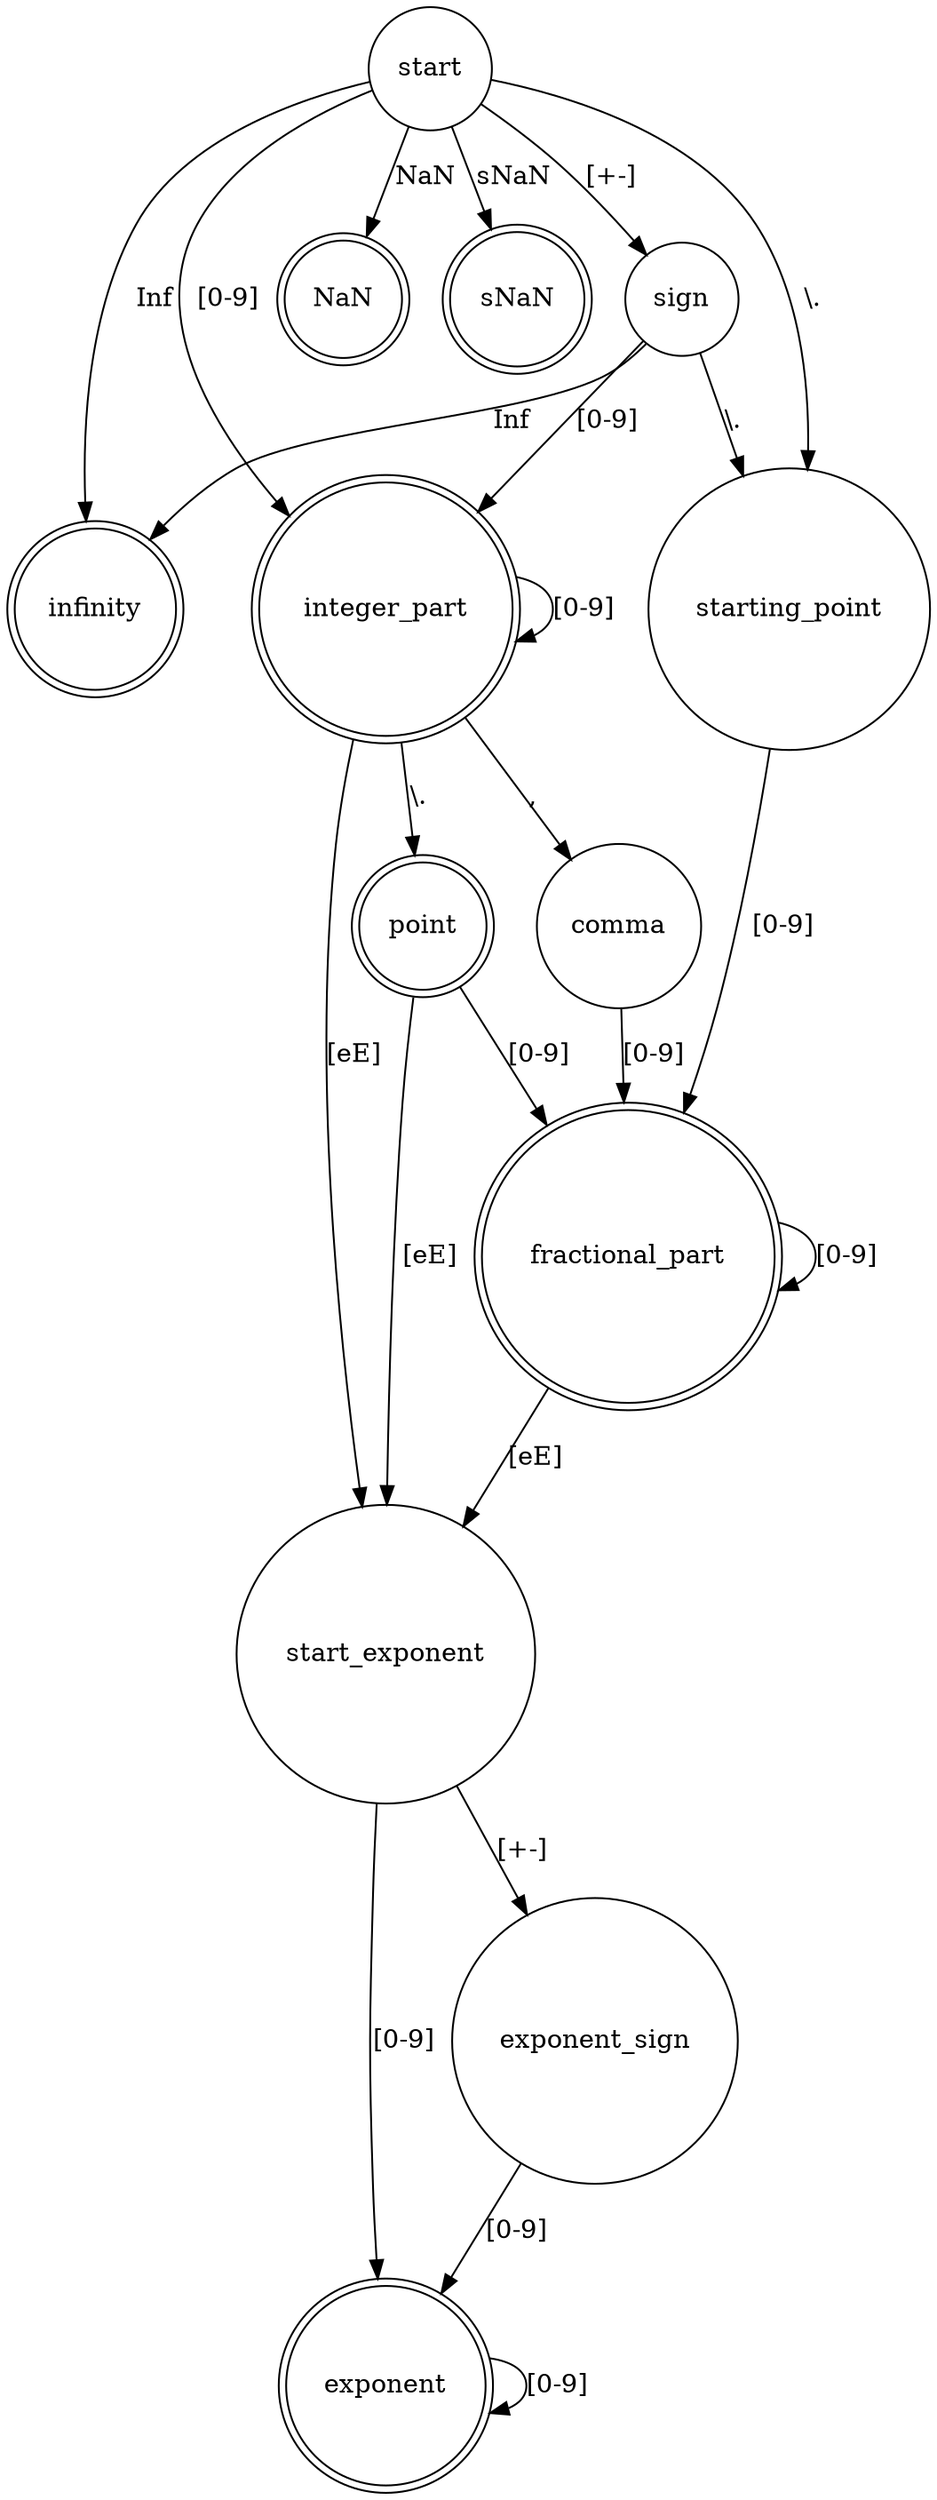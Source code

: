 digraph decimal_text_parser {

	node [shape = doublecircle]; infinity NaN sNaN integer_part point fractional_part exponent;
	node [shape = circle]; start sign comma start_exponent exponent_sign starting_point;
	start -> integer_part [ label = "[0-9]" ];
	start -> sign [ label = "[+-]" ];
	start -> NaN [ label = "NaN" ];
	start -> sNaN [ label = "sNaN" ];
	start -> infinity [ label = "Inf" ];
	start -> starting_point [ label = "\\." ];

	sign -> infinity  [ label = "Inf" ];
	sign -> integer_part  [ label = "[0-9]" ];
	sign -> starting_point [ label = "\\." ];

	integer_part -> integer_part  [ label = "[0-9]" ];
	integer_part -> start_exponent [ label = "[eE]" ];
	integer_part -> point [ label = "\\." ];
	integer_part -> comma [ label = "\," ];

	starting_point -> fractional_part  [ label = "[0-9]" ];

	point -> fractional_part  [ label = "[0-9]" ];
	point -> start_exponent [ label = "[eE]" ];

	comma -> fractional_part  [ label = "[0-9]" ];

	fractional_part -> fractional_part [ label = "[0-9]" ];
	fractional_part -> start_exponent [ label = "[eE]" ];

	start_exponent -> exponent [ label = "[0-9]" ];
	start_exponent -> exponent_sign [ label = "[+-]" ];

	exponent_sign -> exponent  [ label = "[0-9]" ];

	exponent -> exponent  [ label = "[0-9]" ];
}
